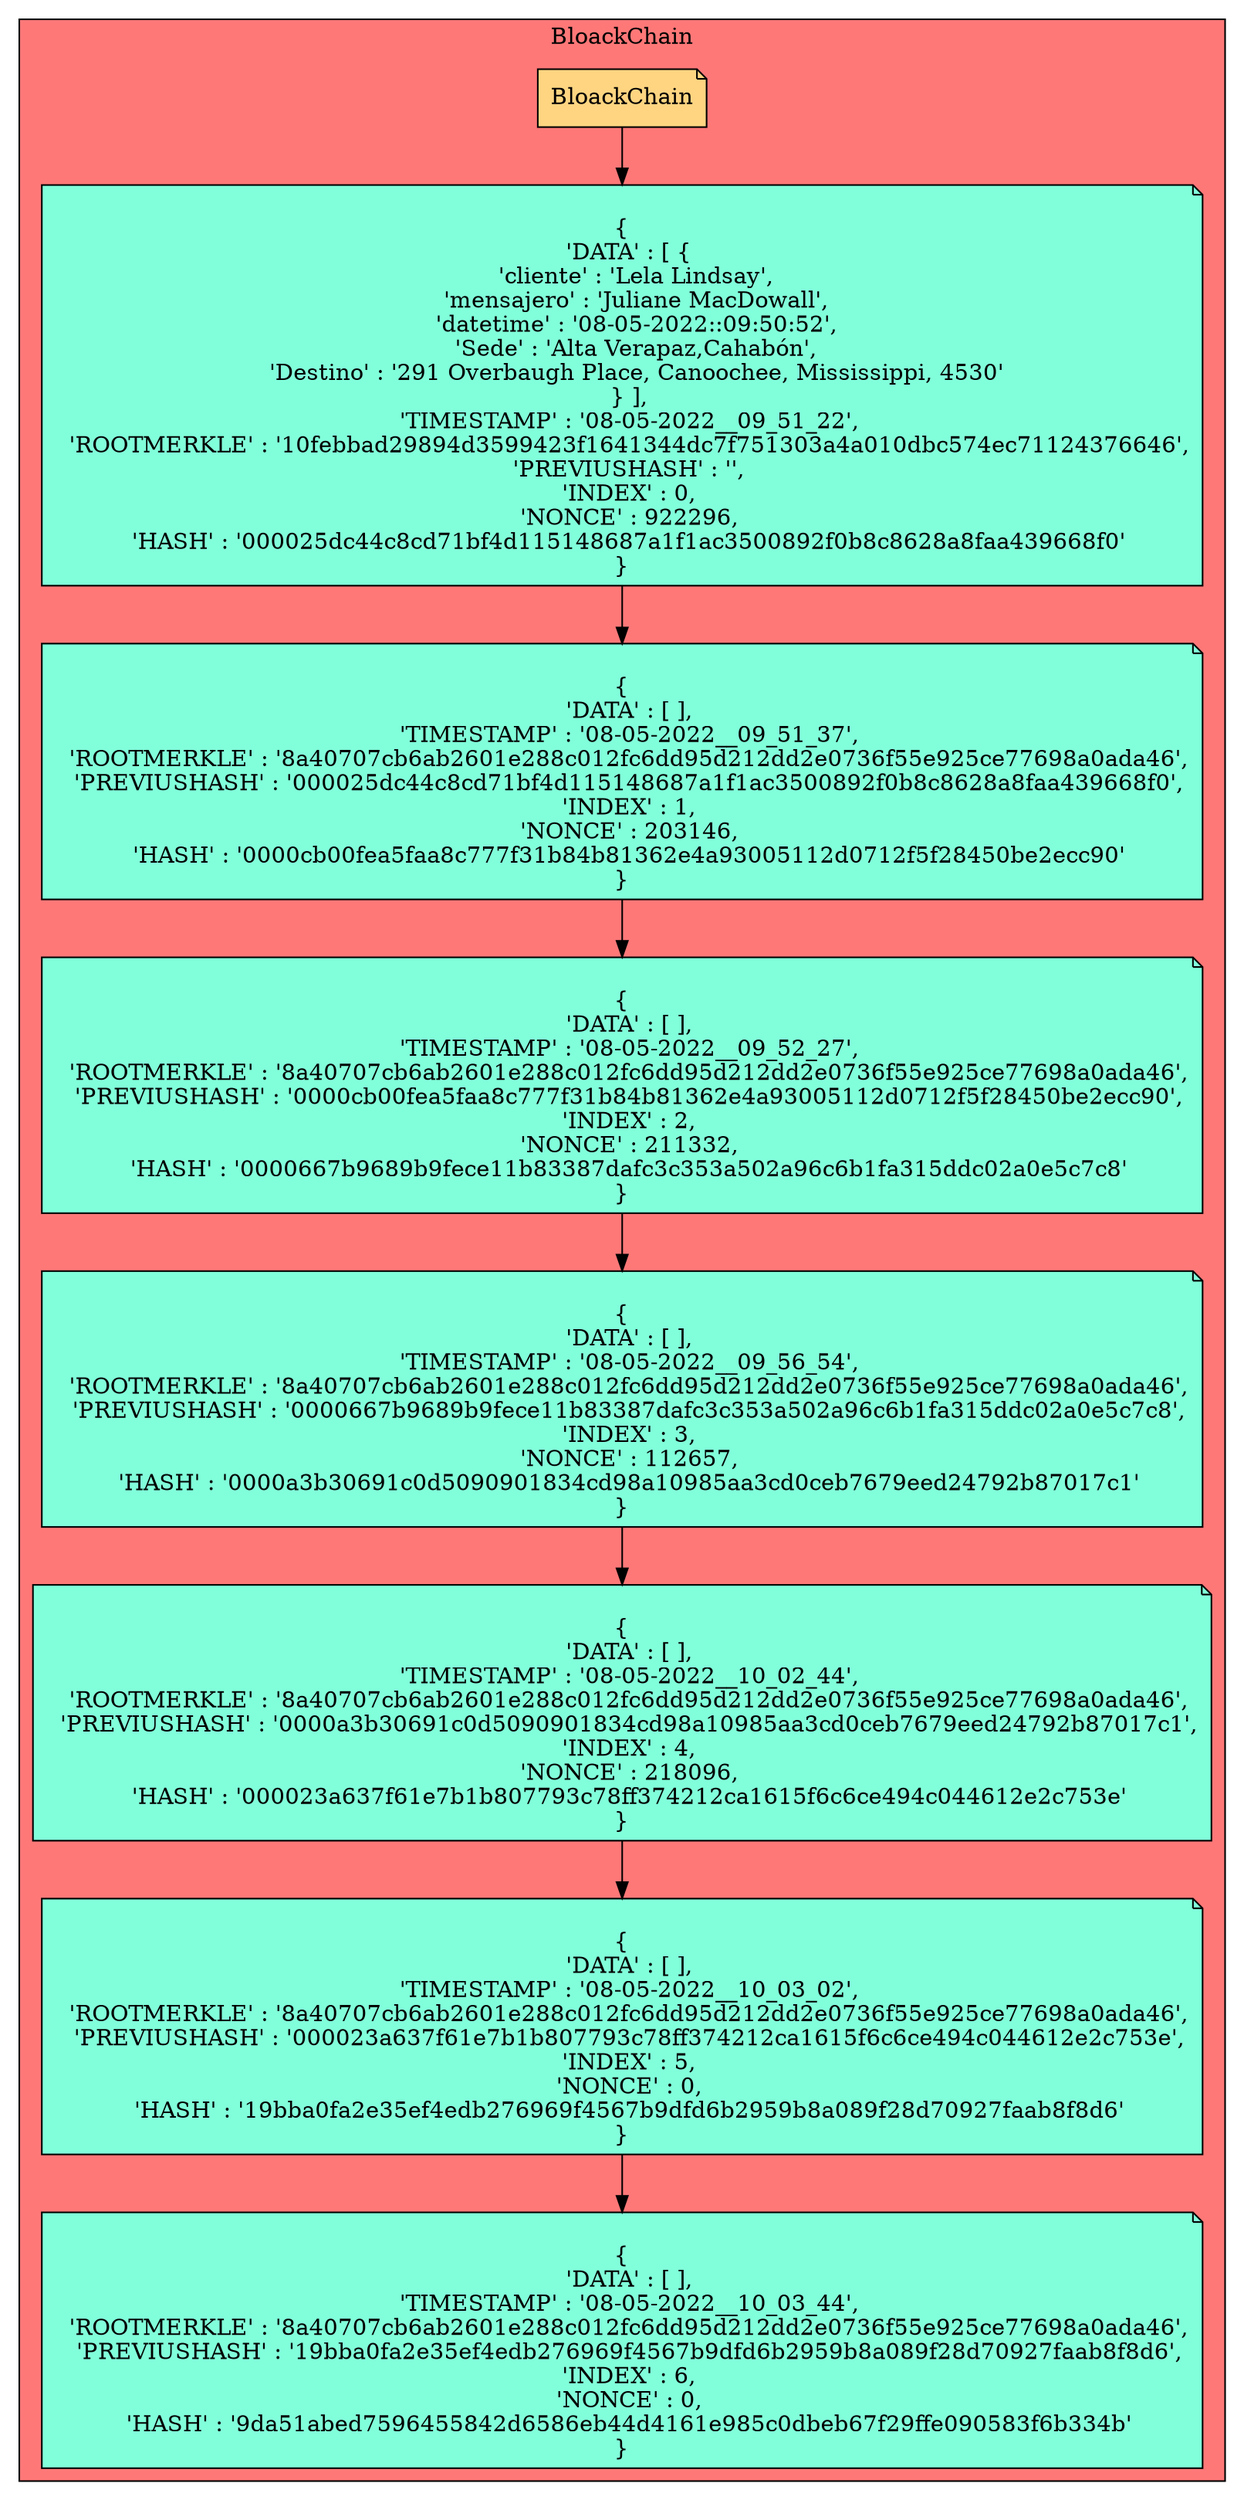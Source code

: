 digraph L {
node[shape=note fillcolor="#A181FF" style =filled]
subgraph cluster_p{
    label= " BloackChain "
 raiz[label = "BloackChain" fillcolor="#FFD581" ]    bgcolor = "#FF7878"
Nodo1291463957[label="
{
  'DATA' : [ {
    'cliente' : 'Lela Lindsay',
    'mensajero' : 'Juliane MacDowall',
    'datetime' : '08-05-2022::09:50:52',
    'Sede' : 'Alta Verapaz,Cahabón',
    'Destino' : '291 Overbaugh Place, Canoochee, Mississippi, 4530'
  } ],
  'TIMESTAMP' : '08-05-2022__09_51_22',
  'ROOTMERKLE' : '10febbad29894d3599423f1641344dc7f751303a4a010dbc574ec71124376646',
  'PREVIUSHASH' : '',
  'INDEX' : 0,
  'NONCE' : 922296,
  'HASH' : '000025dc44c8cd71bf4d115148687a1f1ac3500892f0b8c8628a8faa439668f0'
}",fillcolor="#81FFDA"]
Nodo1529134202[label="
{
  'DATA' : [ ],
  'TIMESTAMP' : '08-05-2022__09_51_37',
  'ROOTMERKLE' : '8a40707cb6ab2601e288c012fc6dd95d212dd2e0736f55e925ce77698a0ada46',
  'PREVIUSHASH' : '000025dc44c8cd71bf4d115148687a1f1ac3500892f0b8c8628a8faa439668f0',
  'INDEX' : 1,
  'NONCE' : 203146,
  'HASH' : '0000cb00fea5faa8c777f31b84b81362e4a93005112d0712f5f28450be2ecc90'
}",fillcolor="#81FFDA"]
Nodo1326155759[label="
{
  'DATA' : [ ],
  'TIMESTAMP' : '08-05-2022__09_52_27',
  'ROOTMERKLE' : '8a40707cb6ab2601e288c012fc6dd95d212dd2e0736f55e925ce77698a0ada46',
  'PREVIUSHASH' : '0000cb00fea5faa8c777f31b84b81362e4a93005112d0712f5f28450be2ecc90',
  'INDEX' : 2,
  'NONCE' : 211332,
  'HASH' : '0000667b9689b9fece11b83387dafc3c353a502a96c6b1fa315ddc02a0e5c7c8'
}",fillcolor="#81FFDA"]
Nodo1182090572[label="
{
  'DATA' : [ ],
  'TIMESTAMP' : '08-05-2022__09_56_54',
  'ROOTMERKLE' : '8a40707cb6ab2601e288c012fc6dd95d212dd2e0736f55e925ce77698a0ada46',
  'PREVIUSHASH' : '0000667b9689b9fece11b83387dafc3c353a502a96c6b1fa315ddc02a0e5c7c8',
  'INDEX' : 3,
  'NONCE' : 112657,
  'HASH' : '0000a3b30691c0d5090901834cd98a10985aa3cd0ceb7679eed24792b87017c1'
}",fillcolor="#81FFDA"]
Nodo1590739046[label="
{
  'DATA' : [ ],
  'TIMESTAMP' : '08-05-2022__10_02_44',
  'ROOTMERKLE' : '8a40707cb6ab2601e288c012fc6dd95d212dd2e0736f55e925ce77698a0ada46',
  'PREVIUSHASH' : '0000a3b30691c0d5090901834cd98a10985aa3cd0ceb7679eed24792b87017c1',
  'INDEX' : 4,
  'NONCE' : 218096,
  'HASH' : '000023a637f61e7b1b807793c78ff374212ca1615f6c6ce494c044612e2c753e'
}",fillcolor="#81FFDA"]
Nodo795246767[label="
{
  'DATA' : [ ],
  'TIMESTAMP' : '08-05-2022__10_03_02',
  'ROOTMERKLE' : '8a40707cb6ab2601e288c012fc6dd95d212dd2e0736f55e925ce77698a0ada46',
  'PREVIUSHASH' : '000023a637f61e7b1b807793c78ff374212ca1615f6c6ce494c044612e2c753e',
  'INDEX' : 5,
  'NONCE' : 0,
  'HASH' : '19bba0fa2e35ef4edb276969f4567b9dfd6b2959b8a089f28d70927faab8f8d6'
}",fillcolor="#81FFDA"]
Nodo1019305555[label="
{
  'DATA' : [ ],
  'TIMESTAMP' : '08-05-2022__10_03_44',
  'ROOTMERKLE' : '8a40707cb6ab2601e288c012fc6dd95d212dd2e0736f55e925ce77698a0ada46',
  'PREVIUSHASH' : '19bba0fa2e35ef4edb276969f4567b9dfd6b2959b8a089f28d70927faab8f8d6',
  'INDEX' : 6,
  'NONCE' : 0,
  'HASH' : '9da51abed7596455842d6586eb44d4161e985c0dbeb67f29ffe090583f6b334b'
}",fillcolor="#81FFDA"]

raiz->Nodo1291463957
Nodo1291463957 -> Nodo1529134202

Nodo1529134202 -> Nodo1326155759

Nodo1326155759 -> Nodo1182090572

Nodo1182090572 -> Nodo1590739046

Nodo1590739046 -> Nodo795246767

Nodo795246767 -> Nodo1019305555
}}